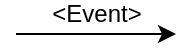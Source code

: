 <mxfile version="12.6.5" type="device"><diagram id="cuGqgTuldwsY-Y34uKCh" name="Page-1"><mxGraphModel dx="442" dy="300" grid="1" gridSize="10" guides="1" tooltips="1" connect="1" arrows="1" fold="1" page="1" pageScale="1" pageWidth="850" pageHeight="1100" math="0" shadow="0"><root><mxCell id="0"/><mxCell id="1" parent="0"/><mxCell id="uA7EcX_mepKy2_-XgueI-1" value="" style="endArrow=classic;html=1;" edge="1" parent="1"><mxGeometry width="50" height="50" relative="1" as="geometry"><mxPoint x="40" y="80" as="sourcePoint"/><mxPoint x="120" y="80" as="targetPoint"/></mxGeometry></mxCell><mxCell id="uA7EcX_mepKy2_-XgueI-2" value="&amp;lt;Event&amp;gt;" style="text;html=1;align=center;verticalAlign=middle;resizable=0;points=[];labelBackgroundColor=none;" vertex="1" connectable="0" parent="uA7EcX_mepKy2_-XgueI-1"><mxGeometry x="0.275" y="-4" relative="1" as="geometry"><mxPoint x="-11" y="-14" as="offset"/></mxGeometry></mxCell></root></mxGraphModel></diagram></mxfile>